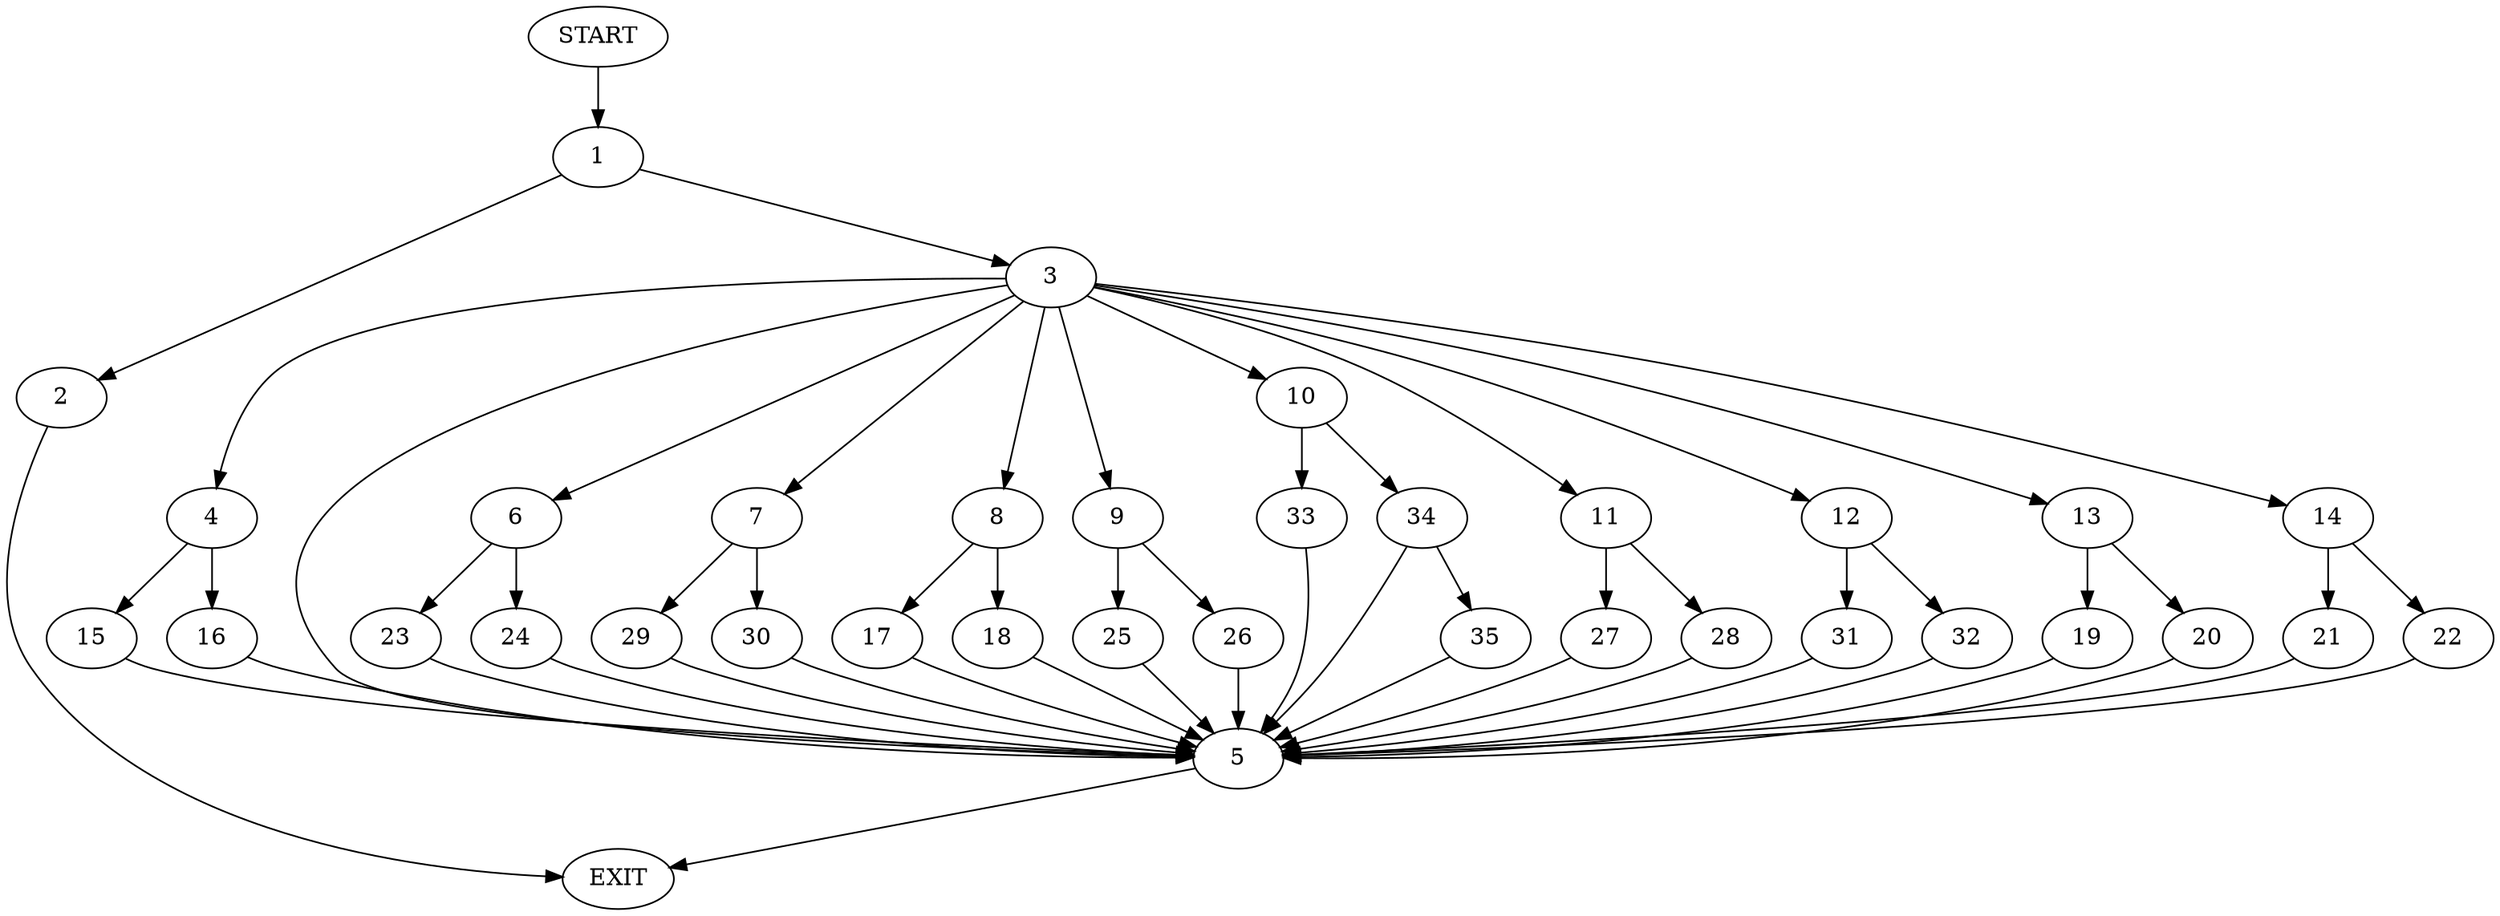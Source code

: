digraph {
0 [label="START"]
36 [label="EXIT"]
0 -> 1
1 -> 2
1 -> 3
2 -> 36
3 -> 4
3 -> 5
3 -> 6
3 -> 7
3 -> 8
3 -> 9
3 -> 10
3 -> 11
3 -> 12
3 -> 13
3 -> 14
4 -> 15
4 -> 16
8 -> 17
8 -> 18
5 -> 36
13 -> 19
13 -> 20
14 -> 21
14 -> 22
6 -> 23
6 -> 24
9 -> 25
9 -> 26
11 -> 27
11 -> 28
7 -> 29
7 -> 30
12 -> 31
12 -> 32
10 -> 33
10 -> 34
31 -> 5
32 -> 5
28 -> 5
27 -> 5
16 -> 5
15 -> 5
19 -> 5
20 -> 5
29 -> 5
30 -> 5
22 -> 5
21 -> 5
23 -> 5
24 -> 5
25 -> 5
26 -> 5
17 -> 5
18 -> 5
34 -> 5
34 -> 35
33 -> 5
35 -> 5
}
